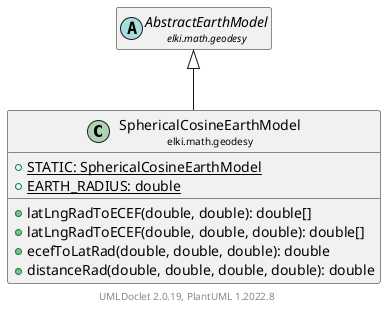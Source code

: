 @startuml
    remove .*\.(Instance|Par|Parameterizer|Factory)$
    set namespaceSeparator none
    hide empty fields
    hide empty methods

    class "<size:14>SphericalCosineEarthModel\n<size:10>elki.math.geodesy" as elki.math.geodesy.SphericalCosineEarthModel [[SphericalCosineEarthModel.html]] {
        {static} +STATIC: SphericalCosineEarthModel
        {static} +EARTH_RADIUS: double
        +latLngRadToECEF(double, double): double[]
        +latLngRadToECEF(double, double, double): double[]
        +ecefToLatRad(double, double, double): double
        +distanceRad(double, double, double, double): double
    }

    abstract class "<size:14>AbstractEarthModel\n<size:10>elki.math.geodesy" as elki.math.geodesy.AbstractEarthModel [[AbstractEarthModel.html]]
    class "<size:14>SphericalCosineEarthModel.Par\n<size:10>elki.math.geodesy" as elki.math.geodesy.SphericalCosineEarthModel.Par [[SphericalCosineEarthModel.Par.html]]

    elki.math.geodesy.AbstractEarthModel <|-- elki.math.geodesy.SphericalCosineEarthModel
    elki.math.geodesy.SphericalCosineEarthModel +-- elki.math.geodesy.SphericalCosineEarthModel.Par

    center footer UMLDoclet 2.0.19, PlantUML 1.2022.8
@enduml
